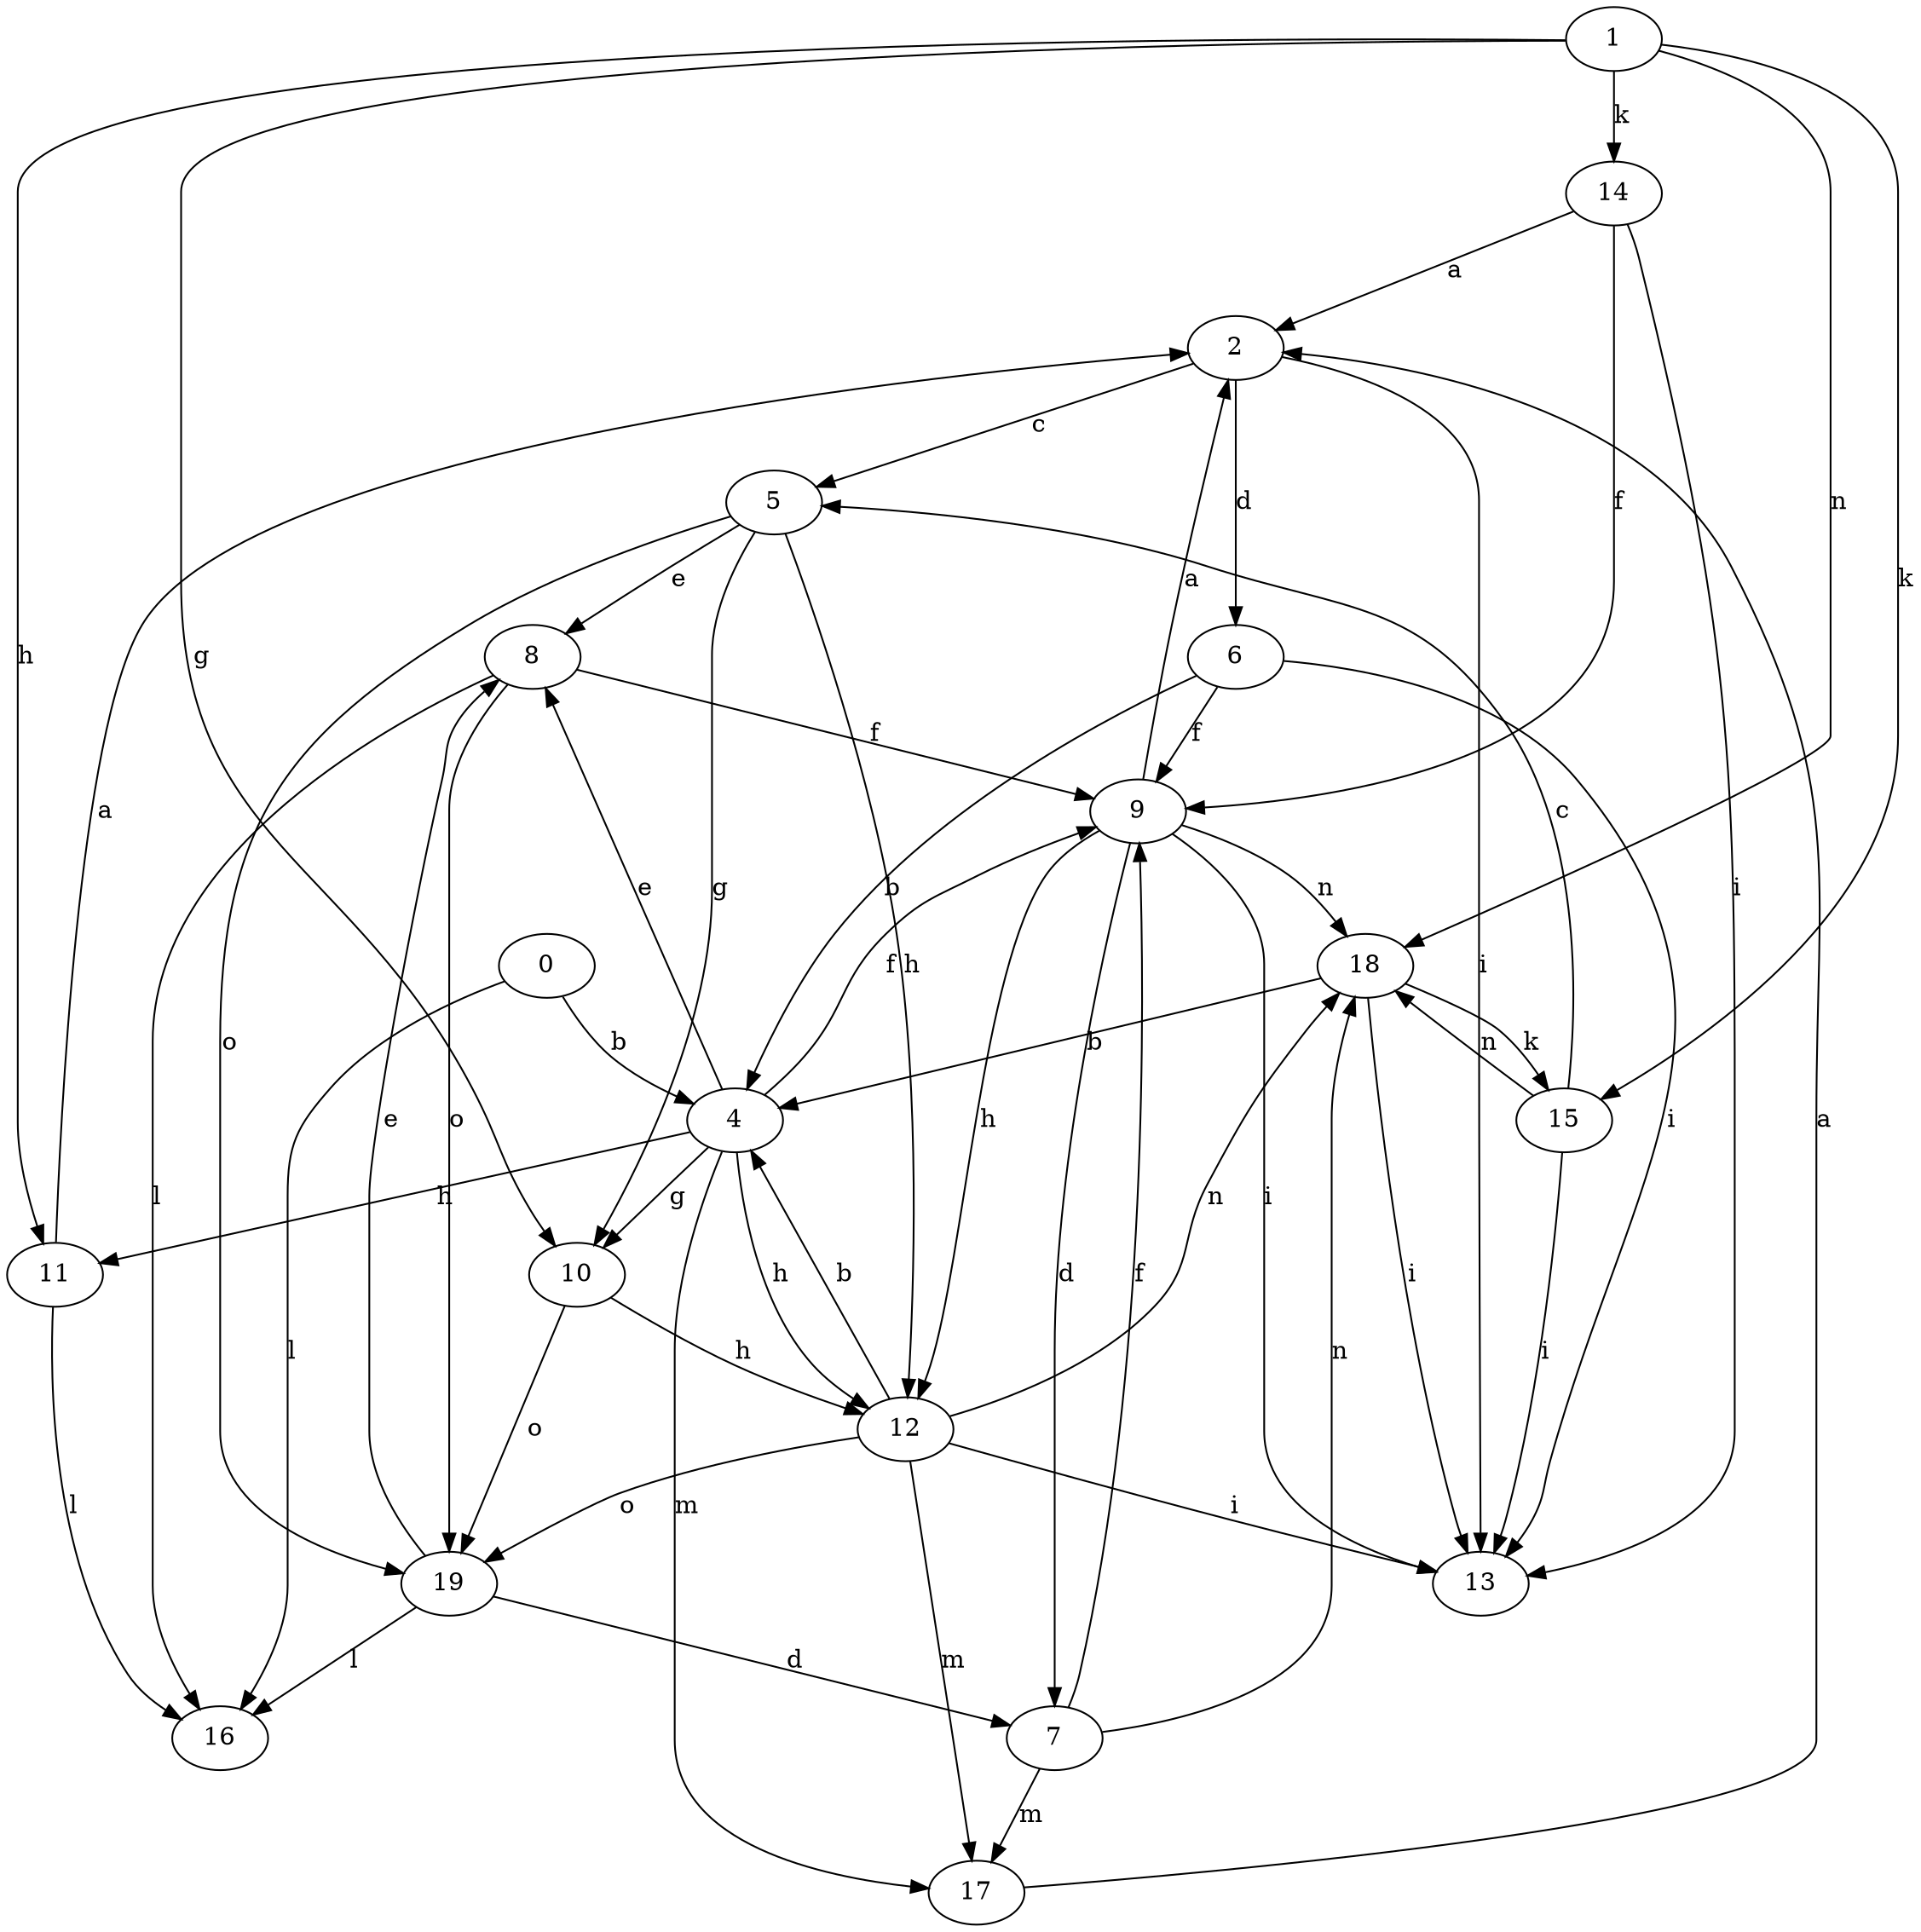 strict digraph  {
2;
4;
5;
6;
0;
7;
8;
1;
9;
10;
11;
12;
13;
14;
15;
16;
17;
18;
19;
2 -> 5  [label=c];
2 -> 6  [label=d];
2 -> 13  [label=i];
4 -> 8  [label=e];
4 -> 9  [label=f];
4 -> 10  [label=g];
4 -> 11  [label=h];
4 -> 12  [label=h];
4 -> 17  [label=m];
5 -> 8  [label=e];
5 -> 10  [label=g];
5 -> 12  [label=h];
5 -> 19  [label=o];
6 -> 4  [label=b];
6 -> 9  [label=f];
6 -> 13  [label=i];
0 -> 4  [label=b];
0 -> 16  [label=l];
7 -> 9  [label=f];
7 -> 17  [label=m];
7 -> 18  [label=n];
8 -> 9  [label=f];
8 -> 16  [label=l];
8 -> 19  [label=o];
1 -> 10  [label=g];
1 -> 11  [label=h];
1 -> 14  [label=k];
1 -> 15  [label=k];
1 -> 18  [label=n];
9 -> 2  [label=a];
9 -> 7  [label=d];
9 -> 12  [label=h];
9 -> 13  [label=i];
9 -> 18  [label=n];
10 -> 12  [label=h];
10 -> 19  [label=o];
11 -> 2  [label=a];
11 -> 16  [label=l];
12 -> 4  [label=b];
12 -> 13  [label=i];
12 -> 17  [label=m];
12 -> 18  [label=n];
12 -> 19  [label=o];
14 -> 2  [label=a];
14 -> 9  [label=f];
14 -> 13  [label=i];
15 -> 5  [label=c];
15 -> 13  [label=i];
15 -> 18  [label=n];
17 -> 2  [label=a];
18 -> 4  [label=b];
18 -> 13  [label=i];
18 -> 15  [label=k];
19 -> 7  [label=d];
19 -> 8  [label=e];
19 -> 16  [label=l];
}
